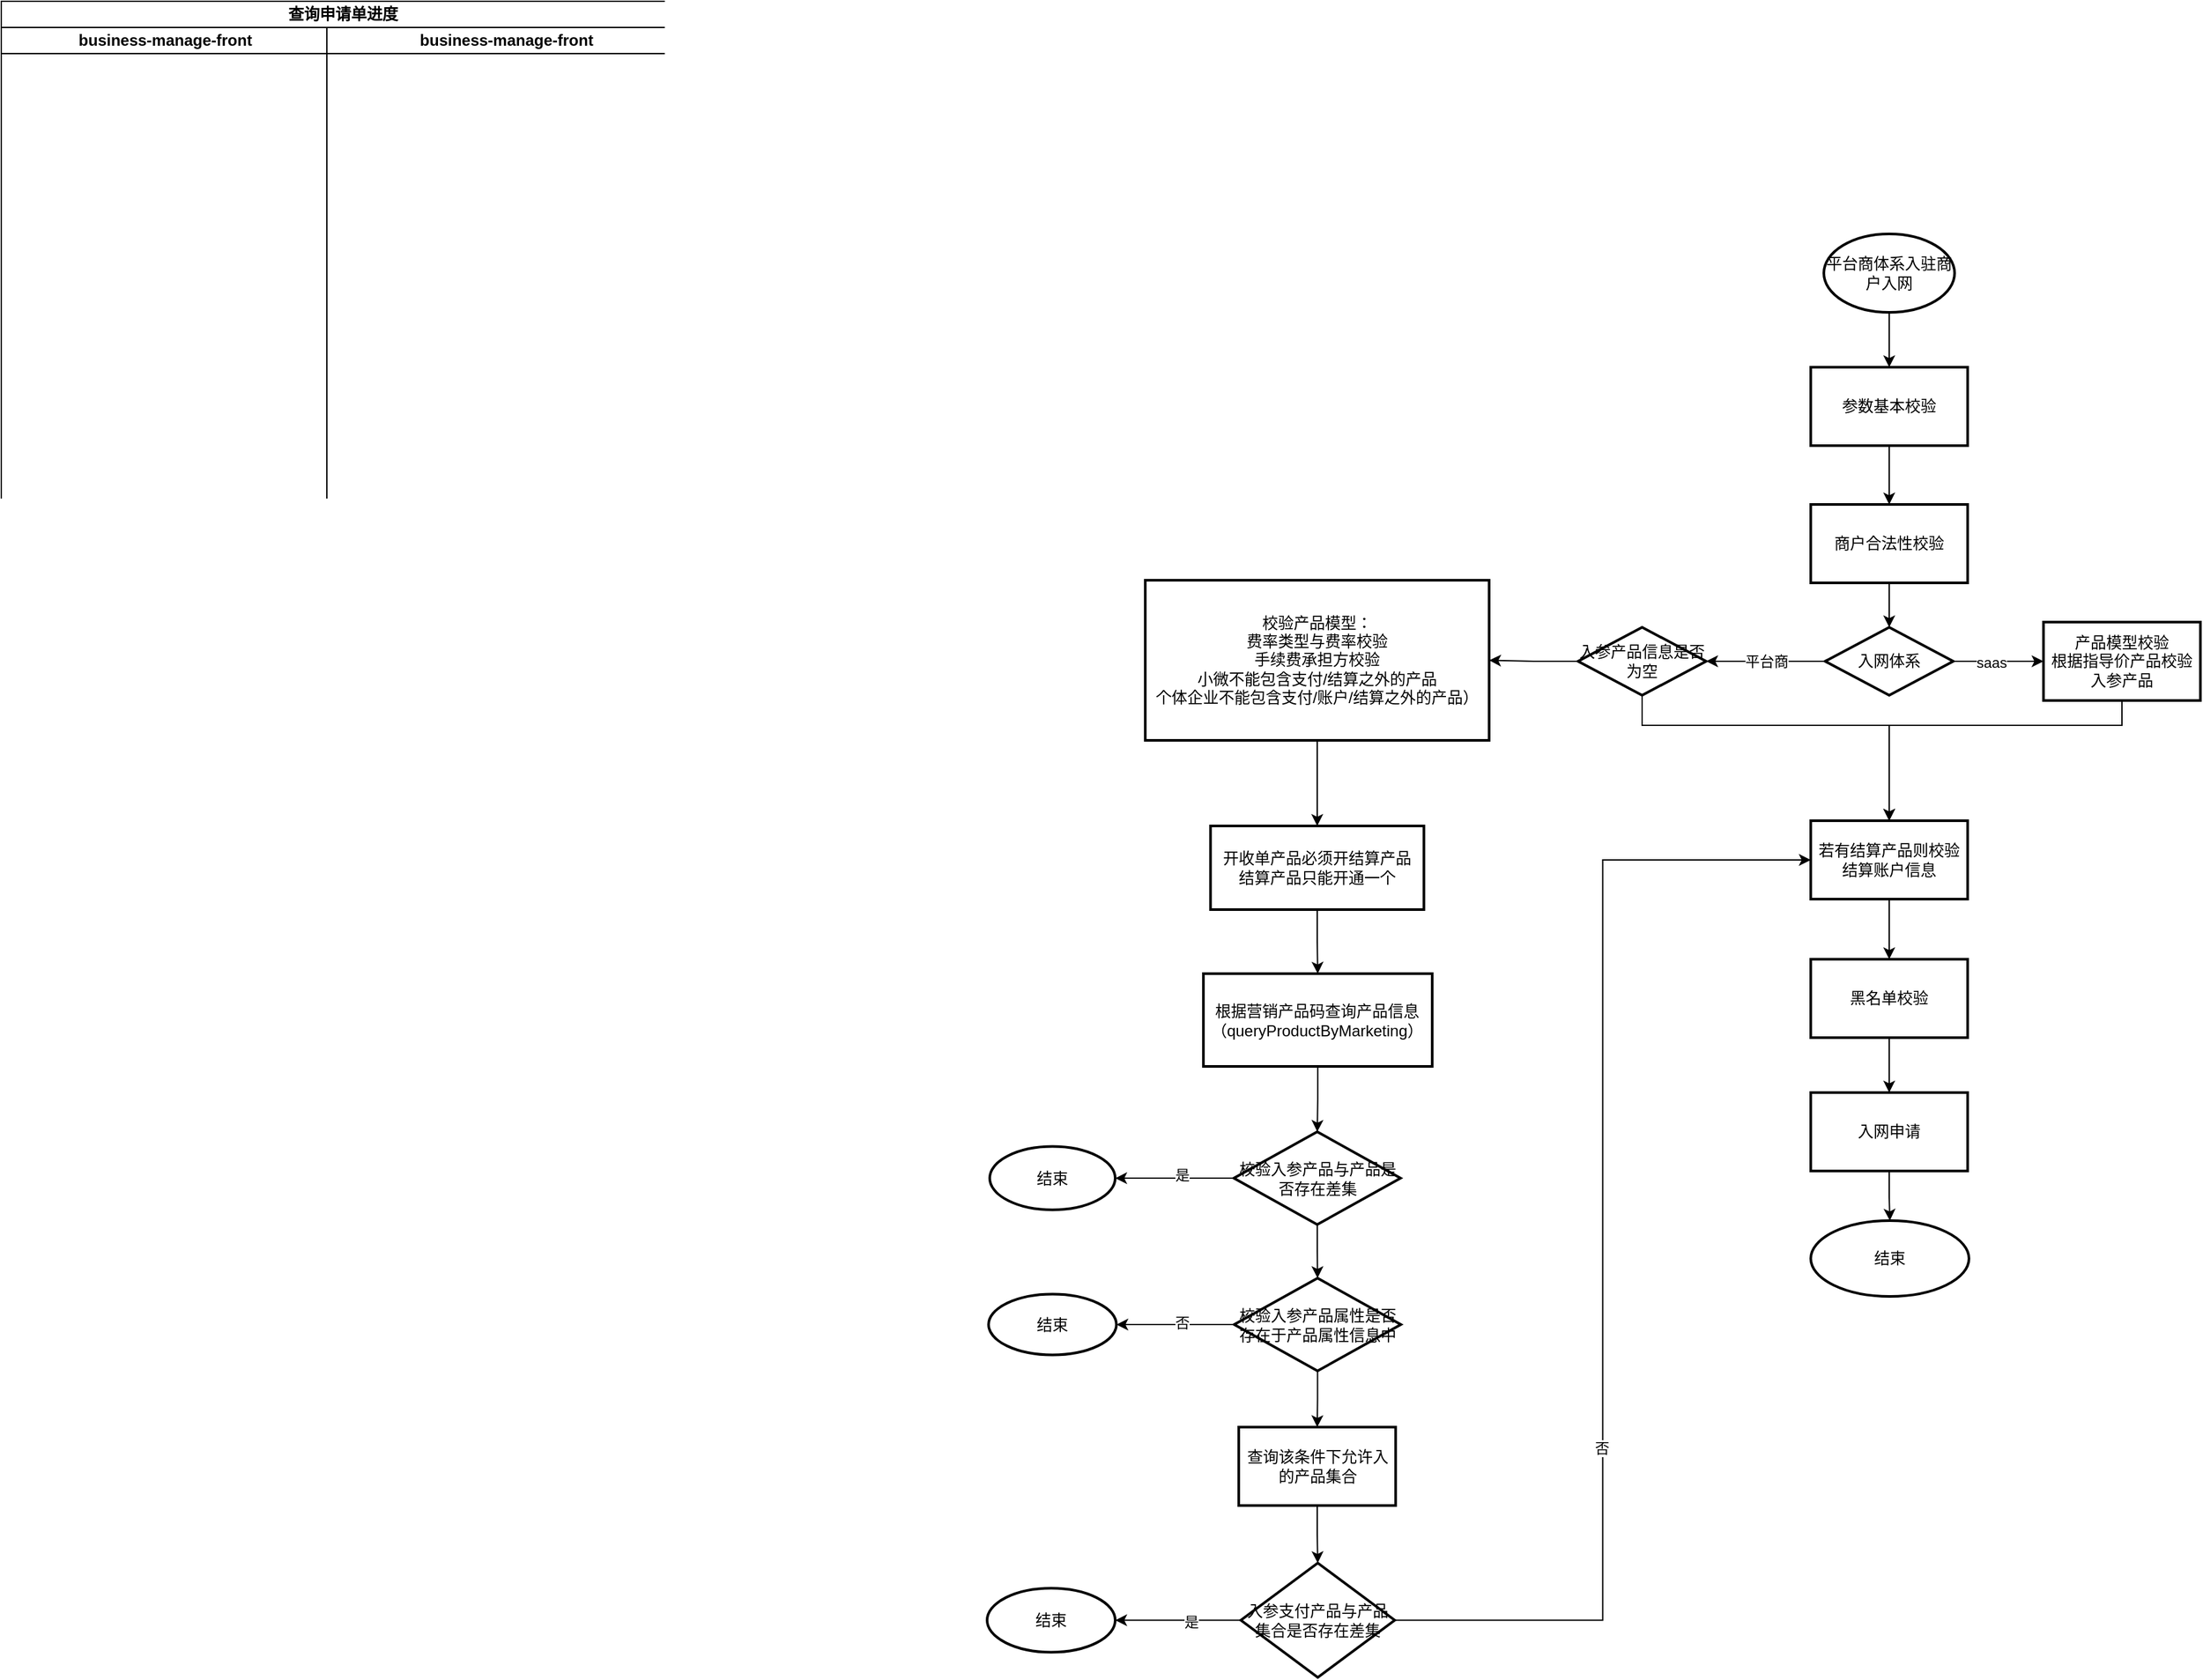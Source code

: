 <mxfile version="14.0.4" type="github" pages="2">
  <diagram name="迁移平台商入驻商户存在产品" id="74e2e168-ea6b-b213-b513-2b3c1d86103e">
    <mxGraphModel dx="1929" dy="1366" grid="0" gridSize="10" guides="1" tooltips="1" connect="1" arrows="1" fold="1" page="1" pageScale="1" pageWidth="1100" pageHeight="850" background="#ffffff" math="0" shadow="0">
      <root>
        <mxCell id="0" />
        <mxCell id="1" parent="0" />
        <mxCell id="KllGeDsj4ACoy9Njbnt4-1" value="查询申请单进度" style="swimlane;html=1;childLayout=stackLayout;resizeParent=1;resizeParentMax=0;startSize=20;" parent="1" vertex="1">
          <mxGeometry x="-614" y="-126" width="522" height="560" as="geometry" />
        </mxCell>
        <mxCell id="KllGeDsj4ACoy9Njbnt4-2" value="business-manage-front" style="swimlane;html=1;startSize=20;" parent="KllGeDsj4ACoy9Njbnt4-1" vertex="1">
          <mxGeometry y="20" width="249" height="540" as="geometry">
            <mxRectangle y="20" width="30" height="460" as="alternateBounds" />
          </mxGeometry>
        </mxCell>
        <mxCell id="KllGeDsj4ACoy9Njbnt4-3" value="business-manage-front" style="swimlane;html=1;startSize=20;" parent="KllGeDsj4ACoy9Njbnt4-1" vertex="1">
          <mxGeometry x="249" y="20" width="273" height="540" as="geometry" />
        </mxCell>
        <mxCell id="KllGeDsj4ACoy9Njbnt4-6" value="平台商体系入驻商户入网" style="strokeWidth=2;html=1;shape=mxgraph.flowchart.start_1;whiteSpace=wrap;" parent="1" vertex="1">
          <mxGeometry x="780" y="52" width="100" height="60" as="geometry" />
        </mxCell>
        <mxCell id="KllGeDsj4ACoy9Njbnt4-7" value="参数基本校验" style="whiteSpace=wrap;html=1;strokeWidth=2;" parent="1" vertex="1">
          <mxGeometry x="770" y="154" width="120" height="60" as="geometry" />
        </mxCell>
        <mxCell id="KllGeDsj4ACoy9Njbnt4-8" value="" style="edgeStyle=orthogonalEdgeStyle;rounded=0;orthogonalLoop=1;jettySize=auto;html=1;" parent="1" source="KllGeDsj4ACoy9Njbnt4-6" target="KllGeDsj4ACoy9Njbnt4-7" edge="1">
          <mxGeometry relative="1" as="geometry" />
        </mxCell>
        <mxCell id="6OJ7Nqk0drTf7unUIeKR-6" value="" style="edgeStyle=orthogonalEdgeStyle;rounded=0;orthogonalLoop=1;jettySize=auto;html=1;" edge="1" parent="1" source="6OJ7Nqk0drTf7unUIeKR-1" target="6OJ7Nqk0drTf7unUIeKR-5">
          <mxGeometry relative="1" as="geometry" />
        </mxCell>
        <mxCell id="6OJ7Nqk0drTf7unUIeKR-1" value="商户合法性校验" style="whiteSpace=wrap;html=1;strokeWidth=2;" vertex="1" parent="1">
          <mxGeometry x="770" y="259" width="120" height="60" as="geometry" />
        </mxCell>
        <mxCell id="6OJ7Nqk0drTf7unUIeKR-2" value="" style="edgeStyle=orthogonalEdgeStyle;rounded=0;orthogonalLoop=1;jettySize=auto;html=1;" edge="1" parent="1" source="KllGeDsj4ACoy9Njbnt4-7" target="6OJ7Nqk0drTf7unUIeKR-1">
          <mxGeometry relative="1" as="geometry" />
        </mxCell>
        <mxCell id="6OJ7Nqk0drTf7unUIeKR-8" value="" style="edgeStyle=orthogonalEdgeStyle;rounded=0;orthogonalLoop=1;jettySize=auto;html=1;" edge="1" parent="1" source="6OJ7Nqk0drTf7unUIeKR-5" target="6OJ7Nqk0drTf7unUIeKR-7">
          <mxGeometry relative="1" as="geometry" />
        </mxCell>
        <mxCell id="6OJ7Nqk0drTf7unUIeKR-11" value="saas" style="edgeLabel;html=1;align=center;verticalAlign=middle;resizable=0;points=[];" vertex="1" connectable="0" parent="6OJ7Nqk0drTf7unUIeKR-8">
          <mxGeometry x="-0.159" y="-1" relative="1" as="geometry">
            <mxPoint as="offset" />
          </mxGeometry>
        </mxCell>
        <mxCell id="6OJ7Nqk0drTf7unUIeKR-10" value="平台商" style="edgeStyle=orthogonalEdgeStyle;rounded=0;orthogonalLoop=1;jettySize=auto;html=1;" edge="1" parent="1" source="6OJ7Nqk0drTf7unUIeKR-5" target="6OJ7Nqk0drTf7unUIeKR-13">
          <mxGeometry relative="1" as="geometry">
            <mxPoint x="701" y="380.5" as="targetPoint" />
          </mxGeometry>
        </mxCell>
        <mxCell id="6OJ7Nqk0drTf7unUIeKR-5" value="入网体系" style="rhombus;whiteSpace=wrap;html=1;strokeWidth=2;" vertex="1" parent="1">
          <mxGeometry x="781" y="353" width="98" height="52" as="geometry" />
        </mxCell>
        <mxCell id="6OJ7Nqk0drTf7unUIeKR-21" style="edgeStyle=orthogonalEdgeStyle;rounded=0;orthogonalLoop=1;jettySize=auto;html=1;exitX=0.5;exitY=1;exitDx=0;exitDy=0;" edge="1" parent="1" source="6OJ7Nqk0drTf7unUIeKR-7" target="6OJ7Nqk0drTf7unUIeKR-18">
          <mxGeometry relative="1" as="geometry">
            <Array as="points">
              <mxPoint x="1008" y="428" />
              <mxPoint x="830" y="428" />
            </Array>
          </mxGeometry>
        </mxCell>
        <mxCell id="6OJ7Nqk0drTf7unUIeKR-7" value="产品模型校验&lt;br&gt;根据指导价产品校验入参产品" style="whiteSpace=wrap;html=1;strokeWidth=2;" vertex="1" parent="1">
          <mxGeometry x="948" y="349" width="120" height="60" as="geometry" />
        </mxCell>
        <mxCell id="6OJ7Nqk0drTf7unUIeKR-23" style="edgeStyle=orthogonalEdgeStyle;rounded=0;orthogonalLoop=1;jettySize=auto;html=1;exitX=0.5;exitY=1;exitDx=0;exitDy=0;entryX=0.5;entryY=0;entryDx=0;entryDy=0;" edge="1" parent="1" source="6OJ7Nqk0drTf7unUIeKR-13" target="6OJ7Nqk0drTf7unUIeKR-18">
          <mxGeometry relative="1" as="geometry">
            <Array as="points">
              <mxPoint x="641" y="428" />
              <mxPoint x="830" y="428" />
            </Array>
          </mxGeometry>
        </mxCell>
        <mxCell id="6OJ7Nqk0drTf7unUIeKR-46" value="" style="edgeStyle=orthogonalEdgeStyle;rounded=0;orthogonalLoop=1;jettySize=auto;html=1;" edge="1" parent="1" source="6OJ7Nqk0drTf7unUIeKR-13" target="6OJ7Nqk0drTf7unUIeKR-45">
          <mxGeometry relative="1" as="geometry" />
        </mxCell>
        <mxCell id="6OJ7Nqk0drTf7unUIeKR-13" value="入参产品信息是否为空" style="rhombus;whiteSpace=wrap;html=1;strokeWidth=2;" vertex="1" parent="1">
          <mxGeometry x="592" y="353" width="98" height="52" as="geometry" />
        </mxCell>
        <mxCell id="6OJ7Nqk0drTf7unUIeKR-31" value="" style="edgeStyle=orthogonalEdgeStyle;rounded=0;orthogonalLoop=1;jettySize=auto;html=1;" edge="1" parent="1" source="6OJ7Nqk0drTf7unUIeKR-15" target="6OJ7Nqk0drTf7unUIeKR-32">
          <mxGeometry relative="1" as="geometry" />
        </mxCell>
        <mxCell id="6OJ7Nqk0drTf7unUIeKR-15" value="根据营销产品码查询产品信息（queryProductByMarketing）" style="whiteSpace=wrap;html=1;strokeWidth=2;" vertex="1" parent="1">
          <mxGeometry x="305.44" y="618" width="175" height="71" as="geometry" />
        </mxCell>
        <mxCell id="6OJ7Nqk0drTf7unUIeKR-25" value="" style="edgeStyle=orthogonalEdgeStyle;rounded=0;orthogonalLoop=1;jettySize=auto;html=1;" edge="1" parent="1" source="6OJ7Nqk0drTf7unUIeKR-18" target="6OJ7Nqk0drTf7unUIeKR-24">
          <mxGeometry relative="1" as="geometry" />
        </mxCell>
        <mxCell id="6OJ7Nqk0drTf7unUIeKR-18" value="若有结算产品则校验结算账户信息" style="whiteSpace=wrap;html=1;strokeWidth=2;" vertex="1" parent="1">
          <mxGeometry x="770" y="501" width="120" height="60" as="geometry" />
        </mxCell>
        <mxCell id="6OJ7Nqk0drTf7unUIeKR-27" value="" style="edgeStyle=orthogonalEdgeStyle;rounded=0;orthogonalLoop=1;jettySize=auto;html=1;" edge="1" parent="1" source="6OJ7Nqk0drTf7unUIeKR-24" target="6OJ7Nqk0drTf7unUIeKR-26">
          <mxGeometry relative="1" as="geometry" />
        </mxCell>
        <mxCell id="6OJ7Nqk0drTf7unUIeKR-24" value="黑名单校验" style="whiteSpace=wrap;html=1;strokeWidth=2;" vertex="1" parent="1">
          <mxGeometry x="770" y="607" width="120" height="60" as="geometry" />
        </mxCell>
        <mxCell id="6OJ7Nqk0drTf7unUIeKR-29" value="" style="edgeStyle=orthogonalEdgeStyle;rounded=0;orthogonalLoop=1;jettySize=auto;html=1;" edge="1" parent="1" source="6OJ7Nqk0drTf7unUIeKR-26" target="6OJ7Nqk0drTf7unUIeKR-28">
          <mxGeometry relative="1" as="geometry" />
        </mxCell>
        <mxCell id="6OJ7Nqk0drTf7unUIeKR-26" value="入网申请" style="whiteSpace=wrap;html=1;strokeWidth=2;" vertex="1" parent="1">
          <mxGeometry x="770" y="709" width="120" height="60" as="geometry" />
        </mxCell>
        <mxCell id="6OJ7Nqk0drTf7unUIeKR-28" value="结束" style="ellipse;whiteSpace=wrap;html=1;strokeWidth=2;" vertex="1" parent="1">
          <mxGeometry x="770" y="807" width="121" height="58" as="geometry" />
        </mxCell>
        <mxCell id="6OJ7Nqk0drTf7unUIeKR-34" value="" style="edgeStyle=orthogonalEdgeStyle;rounded=0;orthogonalLoop=1;jettySize=auto;html=1;" edge="1" parent="1" source="6OJ7Nqk0drTf7unUIeKR-32" target="6OJ7Nqk0drTf7unUIeKR-33">
          <mxGeometry relative="1" as="geometry" />
        </mxCell>
        <mxCell id="6OJ7Nqk0drTf7unUIeKR-35" value="是" style="edgeLabel;html=1;align=center;verticalAlign=middle;resizable=0;points=[];" vertex="1" connectable="0" parent="6OJ7Nqk0drTf7unUIeKR-34">
          <mxGeometry x="-0.122" y="-3" relative="1" as="geometry">
            <mxPoint as="offset" />
          </mxGeometry>
        </mxCell>
        <mxCell id="6OJ7Nqk0drTf7unUIeKR-37" value="" style="edgeStyle=orthogonalEdgeStyle;rounded=0;orthogonalLoop=1;jettySize=auto;html=1;" edge="1" parent="1" source="6OJ7Nqk0drTf7unUIeKR-32" target="6OJ7Nqk0drTf7unUIeKR-36">
          <mxGeometry relative="1" as="geometry" />
        </mxCell>
        <mxCell id="6OJ7Nqk0drTf7unUIeKR-32" value="&lt;span&gt;校验入参产品与产品是否存在差集&lt;/span&gt;" style="rhombus;whiteSpace=wrap;html=1;strokeWidth=2;" vertex="1" parent="1">
          <mxGeometry x="328.75" y="739" width="127.5" height="71" as="geometry" />
        </mxCell>
        <mxCell id="6OJ7Nqk0drTf7unUIeKR-33" value="结束" style="ellipse;whiteSpace=wrap;html=1;strokeWidth=2;" vertex="1" parent="1">
          <mxGeometry x="142" y="750.25" width="96" height="48.5" as="geometry" />
        </mxCell>
        <mxCell id="6OJ7Nqk0drTf7unUIeKR-41" value="" style="edgeStyle=orthogonalEdgeStyle;rounded=0;orthogonalLoop=1;jettySize=auto;html=1;" edge="1" parent="1" source="6OJ7Nqk0drTf7unUIeKR-36" target="6OJ7Nqk0drTf7unUIeKR-40">
          <mxGeometry relative="1" as="geometry" />
        </mxCell>
        <mxCell id="6OJ7Nqk0drTf7unUIeKR-42" value="否" style="edgeLabel;html=1;align=center;verticalAlign=middle;resizable=0;points=[];" vertex="1" connectable="0" parent="6OJ7Nqk0drTf7unUIeKR-41">
          <mxGeometry x="-0.113" y="-2" relative="1" as="geometry">
            <mxPoint as="offset" />
          </mxGeometry>
        </mxCell>
        <mxCell id="6OJ7Nqk0drTf7unUIeKR-44" value="" style="edgeStyle=orthogonalEdgeStyle;rounded=0;orthogonalLoop=1;jettySize=auto;html=1;" edge="1" parent="1" source="6OJ7Nqk0drTf7unUIeKR-36" target="6OJ7Nqk0drTf7unUIeKR-43">
          <mxGeometry relative="1" as="geometry" />
        </mxCell>
        <mxCell id="6OJ7Nqk0drTf7unUIeKR-36" value="校验入参产品属性是否存在于产品属性信息中" style="rhombus;whiteSpace=wrap;html=1;strokeWidth=2;" vertex="1" parent="1">
          <mxGeometry x="329" y="851" width="127.5" height="71" as="geometry" />
        </mxCell>
        <mxCell id="6OJ7Nqk0drTf7unUIeKR-40" value="结束" style="ellipse;whiteSpace=wrap;html=1;strokeWidth=2;" vertex="1" parent="1">
          <mxGeometry x="141.13" y="863.25" width="97.75" height="46.5" as="geometry" />
        </mxCell>
        <mxCell id="6OJ7Nqk0drTf7unUIeKR-57" value="" style="edgeStyle=orthogonalEdgeStyle;rounded=0;orthogonalLoop=1;jettySize=auto;html=1;" edge="1" parent="1" source="6OJ7Nqk0drTf7unUIeKR-43" target="6OJ7Nqk0drTf7unUIeKR-56">
          <mxGeometry relative="1" as="geometry" />
        </mxCell>
        <mxCell id="6OJ7Nqk0drTf7unUIeKR-43" value="查询该条件下允许入的产品集合" style="whiteSpace=wrap;html=1;strokeWidth=2;" vertex="1" parent="1">
          <mxGeometry x="332.5" y="965" width="120" height="60" as="geometry" />
        </mxCell>
        <mxCell id="6OJ7Nqk0drTf7unUIeKR-48" value="" style="edgeStyle=orthogonalEdgeStyle;rounded=0;orthogonalLoop=1;jettySize=auto;html=1;" edge="1" parent="1" source="6OJ7Nqk0drTf7unUIeKR-45" target="6OJ7Nqk0drTf7unUIeKR-47">
          <mxGeometry relative="1" as="geometry" />
        </mxCell>
        <mxCell id="6OJ7Nqk0drTf7unUIeKR-45" value="校验产品模型：&lt;br&gt;费率类型与费率校验&lt;br&gt;手续费承担方校验&lt;br&gt;小微不能包含支付/结算之外的产品&lt;br&gt;个体企业不能包含支付/账户/结算之外的产品）" style="whiteSpace=wrap;html=1;strokeWidth=2;" vertex="1" parent="1">
          <mxGeometry x="261" y="317" width="263" height="122.5" as="geometry" />
        </mxCell>
        <mxCell id="6OJ7Nqk0drTf7unUIeKR-49" value="" style="edgeStyle=orthogonalEdgeStyle;rounded=0;orthogonalLoop=1;jettySize=auto;html=1;" edge="1" parent="1" source="6OJ7Nqk0drTf7unUIeKR-47" target="6OJ7Nqk0drTf7unUIeKR-15">
          <mxGeometry relative="1" as="geometry" />
        </mxCell>
        <mxCell id="6OJ7Nqk0drTf7unUIeKR-47" value="开收单产品必须开结算产品&lt;br&gt;结算产品只能开通一个" style="whiteSpace=wrap;html=1;strokeWidth=2;" vertex="1" parent="1">
          <mxGeometry x="310.88" y="505" width="163.24" height="64" as="geometry" />
        </mxCell>
        <mxCell id="6OJ7Nqk0drTf7unUIeKR-63" value="" style="edgeStyle=orthogonalEdgeStyle;rounded=0;orthogonalLoop=1;jettySize=auto;html=1;" edge="1" parent="1" source="6OJ7Nqk0drTf7unUIeKR-56" target="6OJ7Nqk0drTf7unUIeKR-62">
          <mxGeometry relative="1" as="geometry" />
        </mxCell>
        <mxCell id="6OJ7Nqk0drTf7unUIeKR-64" value="是" style="edgeLabel;html=1;align=center;verticalAlign=middle;resizable=0;points=[];" vertex="1" connectable="0" parent="6OJ7Nqk0drTf7unUIeKR-63">
          <mxGeometry x="-0.212" y="1" relative="1" as="geometry">
            <mxPoint as="offset" />
          </mxGeometry>
        </mxCell>
        <mxCell id="6OJ7Nqk0drTf7unUIeKR-66" value="" style="edgeStyle=orthogonalEdgeStyle;rounded=0;orthogonalLoop=1;jettySize=auto;html=1;entryX=0;entryY=0.5;entryDx=0;entryDy=0;" edge="1" parent="1" source="6OJ7Nqk0drTf7unUIeKR-56" target="6OJ7Nqk0drTf7unUIeKR-18">
          <mxGeometry relative="1" as="geometry">
            <mxPoint x="391.6" y="1142.032" as="targetPoint" />
          </mxGeometry>
        </mxCell>
        <mxCell id="6OJ7Nqk0drTf7unUIeKR-67" value="否" style="edgeLabel;html=1;align=center;verticalAlign=middle;resizable=0;points=[];" vertex="1" connectable="0" parent="6OJ7Nqk0drTf7unUIeKR-66">
          <mxGeometry x="-0.353" y="1" relative="1" as="geometry">
            <mxPoint as="offset" />
          </mxGeometry>
        </mxCell>
        <mxCell id="6OJ7Nqk0drTf7unUIeKR-56" value="&lt;span&gt;入参支付产品与产品集合是否存在差集&lt;/span&gt;" style="rhombus;whiteSpace=wrap;html=1;strokeWidth=2;" vertex="1" parent="1">
          <mxGeometry x="334.13" y="1069" width="117.63" height="87.5" as="geometry" />
        </mxCell>
        <mxCell id="6OJ7Nqk0drTf7unUIeKR-62" value="结束" style="ellipse;whiteSpace=wrap;html=1;strokeWidth=2;" vertex="1" parent="1">
          <mxGeometry x="140" y="1088.25" width="98" height="49" as="geometry" />
        </mxCell>
      </root>
    </mxGraphModel>
  </diagram>
  <diagram id="xMQZjuHvh5yQaUtxyoXN" name="协议&amp;电子签章">
    <mxGraphModel dx="829" dy="516" grid="0" gridSize="10" guides="1" tooltips="1" connect="1" arrows="1" fold="1" page="1" pageScale="1" pageWidth="827" pageHeight="1169" math="0" shadow="0">
      <root>
        <mxCell id="6D580EjlVo4oe9tn3Bij-0" />
        <mxCell id="6D580EjlVo4oe9tn3Bij-1" parent="6D580EjlVo4oe9tn3Bij-0" />
        <mxCell id="YNEcawaOifFSc9qhL8P--29" value="" style="rounded=1;arcSize=10;dashed=1;strokeColor=#000000;fillColor=none;gradientColor=none;dashPattern=8 3 1 3;strokeWidth=2;" parent="6D580EjlVo4oe9tn3Bij-1" vertex="1">
          <mxGeometry x="402.5" y="720" width="185" height="90" as="geometry" />
        </mxCell>
        <mxCell id="YNEcawaOifFSc9qhL8P--0" value="表单新增协议模块：&lt;br&gt;企业/个体入网单&lt;br&gt;saas入网单" style="strokeWidth=2;html=1;shape=mxgraph.flowchart.annotation_1;align=left;pointerEvents=1;" parent="6D580EjlVo4oe9tn3Bij-1" vertex="1">
          <mxGeometry x="170" y="60" width="50" height="100" as="geometry" />
        </mxCell>
        <mxCell id="YNEcawaOifFSc9qhL8P--2" value="切换流程对应服务：&lt;br&gt;企业/个体流程模型&lt;br&gt;saas流程模型" style="strokeWidth=2;html=1;shape=mxgraph.flowchart.annotation_1;align=left;pointerEvents=1;" parent="6D580EjlVo4oe9tn3Bij-1" vertex="1">
          <mxGeometry x="364" y="60" width="50" height="100" as="geometry" />
        </mxCell>
        <mxCell id="YNEcawaOifFSc9qhL8P--3" value="表单改动" style="text;html=1;align=center;verticalAlign=middle;resizable=0;points=[];autosize=1;" parent="6D580EjlVo4oe9tn3Bij-1" vertex="1">
          <mxGeometry x="165" y="20" width="60" height="20" as="geometry" />
        </mxCell>
        <mxCell id="YNEcawaOifFSc9qhL8P--4" value="流程模型改动" style="text;html=1;align=center;verticalAlign=middle;resizable=0;points=[];autosize=1;" parent="6D580EjlVo4oe9tn3Bij-1" vertex="1">
          <mxGeometry x="360" y="20" width="90" height="20" as="geometry" />
        </mxCell>
        <mxCell id="YNEcawaOifFSc9qhL8P--6" value="签章流程" style="swimlane;html=1;childLayout=stackLayout;resizeParent=1;resizeParentMax=0;startSize=20;" parent="6D580EjlVo4oe9tn3Bij-1" vertex="1">
          <mxGeometry x="165" y="250" width="640" height="830" as="geometry" />
        </mxCell>
        <mxCell id="YNEcawaOifFSc9qhL8P--7" value="流程魔方" style="swimlane;html=1;startSize=20;" parent="YNEcawaOifFSc9qhL8P--6" vertex="1">
          <mxGeometry y="20" width="220" height="810" as="geometry" />
        </mxCell>
        <mxCell id="YNEcawaOifFSc9qhL8P--10" value="提交" style="strokeWidth=2;html=1;shape=mxgraph.flowchart.start_1;whiteSpace=wrap;" parent="YNEcawaOifFSc9qhL8P--7" vertex="1">
          <mxGeometry x="60" y="40" width="100" height="60" as="geometry" />
        </mxCell>
        <mxCell id="YNEcawaOifFSc9qhL8P--8" value="业务管理系统" style="swimlane;html=1;startSize=20;" parent="YNEcawaOifFSc9qhL8P--6" vertex="1">
          <mxGeometry x="220" y="20" width="220" height="810" as="geometry" />
        </mxCell>
        <mxCell id="YNEcawaOifFSc9qhL8P--11" value="生成协议" style="whiteSpace=wrap;html=1;strokeWidth=2;" parent="YNEcawaOifFSc9qhL8P--8" vertex="1">
          <mxGeometry x="50" y="40" width="120" height="60" as="geometry" />
        </mxCell>
        <mxCell id="YNEcawaOifFSc9qhL8P--9" value="入网子系统" style="swimlane;html=1;startSize=20;" parent="YNEcawaOifFSc9qhL8P--6" vertex="1">
          <mxGeometry x="440" y="20" width="200" height="810" as="geometry" />
        </mxCell>
        <mxCell id="YNEcawaOifFSc9qhL8P--12" value="" style="edgeStyle=orthogonalEdgeStyle;rounded=0;orthogonalLoop=1;jettySize=auto;html=1;" parent="YNEcawaOifFSc9qhL8P--6" source="YNEcawaOifFSc9qhL8P--10" target="YNEcawaOifFSc9qhL8P--11" edge="1">
          <mxGeometry relative="1" as="geometry" />
        </mxCell>
        <mxCell id="YNEcawaOifFSc9qhL8P--16" value="" style="edgeStyle=orthogonalEdgeStyle;rounded=0;orthogonalLoop=1;jettySize=auto;html=1;" parent="6D580EjlVo4oe9tn3Bij-1" source="YNEcawaOifFSc9qhL8P--13" target="YNEcawaOifFSc9qhL8P--15" edge="1">
          <mxGeometry relative="1" as="geometry" />
        </mxCell>
        <mxCell id="YNEcawaOifFSc9qhL8P--13" value="发起电子签章" style="whiteSpace=wrap;html=1;strokeWidth=2;" parent="6D580EjlVo4oe9tn3Bij-1" vertex="1">
          <mxGeometry x="435" y="450" width="120" height="60" as="geometry" />
        </mxCell>
        <mxCell id="YNEcawaOifFSc9qhL8P--14" value="" style="edgeStyle=orthogonalEdgeStyle;rounded=0;orthogonalLoop=1;jettySize=auto;html=1;" parent="6D580EjlVo4oe9tn3Bij-1" source="YNEcawaOifFSc9qhL8P--11" target="YNEcawaOifFSc9qhL8P--13" edge="1">
          <mxGeometry relative="1" as="geometry" />
        </mxCell>
        <mxCell id="YNEcawaOifFSc9qhL8P--18" value="" style="edgeStyle=orthogonalEdgeStyle;rounded=0;orthogonalLoop=1;jettySize=auto;html=1;" parent="6D580EjlVo4oe9tn3Bij-1" source="YNEcawaOifFSc9qhL8P--15" target="YNEcawaOifFSc9qhL8P--17" edge="1">
          <mxGeometry relative="1" as="geometry" />
        </mxCell>
        <mxCell id="YNEcawaOifFSc9qhL8P--15" value="签章操作" style="whiteSpace=wrap;html=1;strokeWidth=2;" parent="6D580EjlVo4oe9tn3Bij-1" vertex="1">
          <mxGeometry x="635" y="450" width="120" height="60" as="geometry" />
        </mxCell>
        <mxCell id="YNEcawaOifFSc9qhL8P--20" value="" style="edgeStyle=orthogonalEdgeStyle;rounded=0;orthogonalLoop=1;jettySize=auto;html=1;" parent="6D580EjlVo4oe9tn3Bij-1" source="YNEcawaOifFSc9qhL8P--17" target="YNEcawaOifFSc9qhL8P--19" edge="1">
          <mxGeometry relative="1" as="geometry" />
        </mxCell>
        <mxCell id="YNEcawaOifFSc9qhL8P--17" value="签章完成并回调" style="whiteSpace=wrap;html=1;strokeWidth=2;" parent="6D580EjlVo4oe9tn3Bij-1" vertex="1">
          <mxGeometry x="635" y="590" width="120" height="60" as="geometry" />
        </mxCell>
        <mxCell id="YNEcawaOifFSc9qhL8P--22" value="" style="edgeStyle=orthogonalEdgeStyle;rounded=0;orthogonalLoop=1;jettySize=auto;html=1;" parent="6D580EjlVo4oe9tn3Bij-1" source="YNEcawaOifFSc9qhL8P--19" target="YNEcawaOifFSc9qhL8P--21" edge="1">
          <mxGeometry relative="1" as="geometry" />
        </mxCell>
        <mxCell id="YNEcawaOifFSc9qhL8P--19" value="接受签章回调" style="whiteSpace=wrap;html=1;strokeWidth=2;" parent="6D580EjlVo4oe9tn3Bij-1" vertex="1">
          <mxGeometry x="435" y="590" width="120" height="60" as="geometry" />
        </mxCell>
        <mxCell id="YNEcawaOifFSc9qhL8P--24" value="" style="edgeStyle=orthogonalEdgeStyle;rounded=0;orthogonalLoop=1;jettySize=auto;html=1;" parent="6D580EjlVo4oe9tn3Bij-1" source="YNEcawaOifFSc9qhL8P--21" target="YNEcawaOifFSc9qhL8P--23" edge="1">
          <mxGeometry relative="1" as="geometry" />
        </mxCell>
        <mxCell id="YNEcawaOifFSc9qhL8P--21" value="组装已签章协议信息。添加授权协议与出款说明" style="whiteSpace=wrap;html=1;strokeWidth=2;" parent="6D580EjlVo4oe9tn3Bij-1" vertex="1">
          <mxGeometry x="435" y="730" width="120" height="60" as="geometry" />
        </mxCell>
        <mxCell id="YNEcawaOifFSc9qhL8P--26" value="" style="edgeStyle=orthogonalEdgeStyle;rounded=0;orthogonalLoop=1;jettySize=auto;html=1;" parent="6D580EjlVo4oe9tn3Bij-1" source="YNEcawaOifFSc9qhL8P--23" target="YNEcawaOifFSc9qhL8P--25" edge="1">
          <mxGeometry relative="1" as="geometry" />
        </mxCell>
        <mxCell id="YNEcawaOifFSc9qhL8P--23" value="唤醒工单" style="whiteSpace=wrap;html=1;strokeWidth=2;" parent="6D580EjlVo4oe9tn3Bij-1" vertex="1">
          <mxGeometry x="435" y="870" width="120" height="60" as="geometry" />
        </mxCell>
        <mxCell id="YNEcawaOifFSc9qhL8P--28" value="" style="edgeStyle=orthogonalEdgeStyle;rounded=0;orthogonalLoop=1;jettySize=auto;html=1;" parent="6D580EjlVo4oe9tn3Bij-1" source="YNEcawaOifFSc9qhL8P--25" target="YNEcawaOifFSc9qhL8P--27" edge="1">
          <mxGeometry relative="1" as="geometry" />
        </mxCell>
        <mxCell id="YNEcawaOifFSc9qhL8P--25" value="映射已签章协议到工单" style="whiteSpace=wrap;html=1;strokeWidth=2;" parent="6D580EjlVo4oe9tn3Bij-1" vertex="1">
          <mxGeometry x="235" y="870" width="120" height="60" as="geometry" />
        </mxCell>
        <mxCell id="YNEcawaOifFSc9qhL8P--27" value="结束" style="ellipse;whiteSpace=wrap;html=1;strokeWidth=2;" parent="6D580EjlVo4oe9tn3Bij-1" vertex="1">
          <mxGeometry x="247.5" y="990" width="95" height="50" as="geometry" />
        </mxCell>
      </root>
    </mxGraphModel>
  </diagram>
</mxfile>
